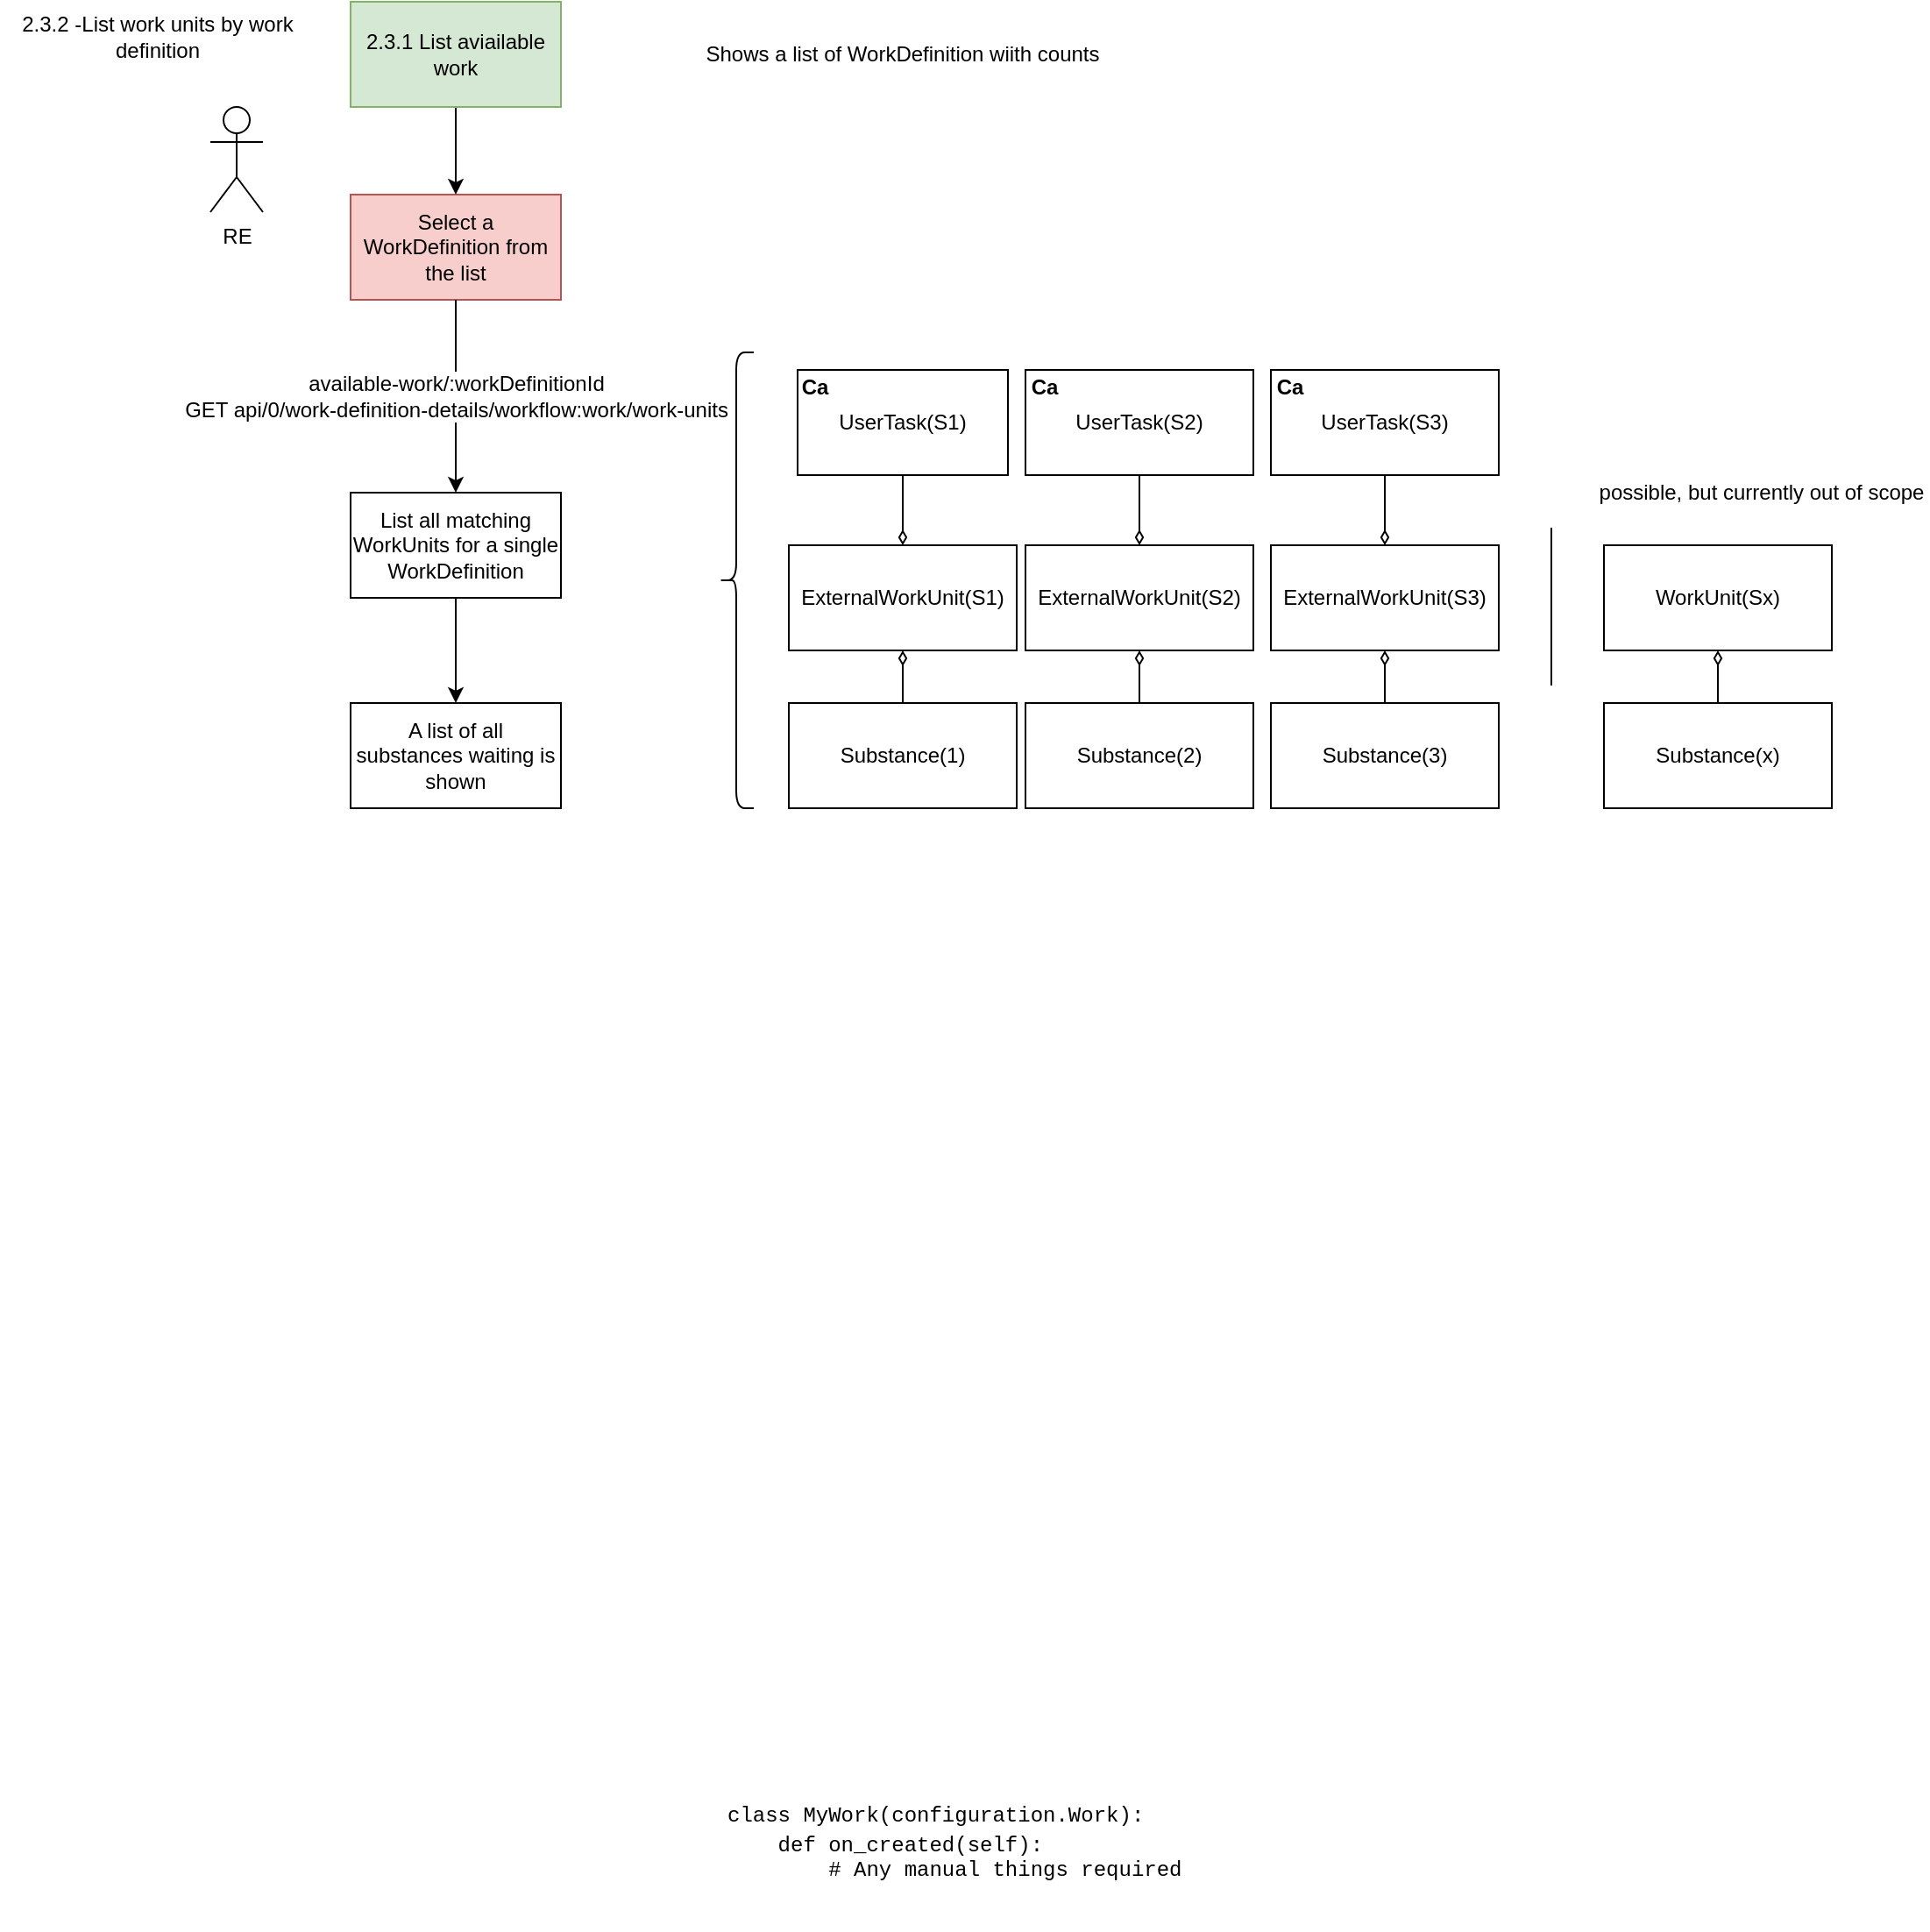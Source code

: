 <mxfile version="13.6.2" type="device"><diagram id="mCSRaiJY3IH5buqbMj5n" name="Page-1"><mxGraphModel dx="859" dy="542" grid="1" gridSize="10" guides="1" tooltips="1" connect="1" arrows="1" fold="1" page="1" pageScale="1" pageWidth="850" pageHeight="1100" math="0" shadow="0"><root><mxCell id="0"/><mxCell id="1" parent="0"/><mxCell id="rapCEkelF7pqQKA2y6VM-1" value="RE" style="shape=umlActor;verticalLabelPosition=bottom;verticalAlign=top;html=1;outlineConnect=0;fontSize=12;" parent="1" vertex="1"><mxGeometry x="170" y="100" width="30" height="60" as="geometry"/></mxCell><mxCell id="rapCEkelF7pqQKA2y6VM-4" value="" style="edgeStyle=orthogonalEdgeStyle;rounded=0;orthogonalLoop=1;jettySize=auto;html=1;endArrow=classic;endFill=1;fontSize=12;exitX=0.5;exitY=1;exitDx=0;exitDy=0;" parent="1" source="rapCEkelF7pqQKA2y6VM-38" target="rapCEkelF7pqQKA2y6VM-7" edge="1"><mxGeometry relative="1" as="geometry"><mxPoint x="310" y="370" as="sourcePoint"/></mxGeometry></mxCell><mxCell id="rapCEkelF7pqQKA2y6VM-5" value="Select a WorkDefinition from the list" style="whiteSpace=wrap;html=1;rounded=0;fillColor=#f8cecc;strokeColor=#b85450;" parent="1" vertex="1"><mxGeometry x="250" y="150" width="120" height="60" as="geometry"/></mxCell><mxCell id="rapCEkelF7pqQKA2y6VM-7" value="A list of all substances waiting is shown" style="whiteSpace=wrap;html=1;rounded=0;" parent="1" vertex="1"><mxGeometry x="250" y="440" width="120" height="60" as="geometry"/></mxCell><mxCell id="rapCEkelF7pqQKA2y6VM-36" value="&lt;h1&gt;&lt;div style=&quot;text-align: justify&quot;&gt;&lt;span style=&quot;font-family: &amp;#34;courier new&amp;#34; ; font-size: 12px ; font-weight: normal&quot;&gt;class MyWork(configuration.Work):&lt;/span&gt;&lt;br&gt;&lt;/div&gt;&lt;font face=&quot;Courier New&quot; style=&quot;font-size: 12px ; font-weight: normal&quot;&gt;&lt;div style=&quot;text-align: justify&quot;&gt;&lt;span&gt;&amp;nbsp; &amp;nbsp; def on_created(self):&lt;/span&gt;&lt;/div&gt;&lt;div style=&quot;text-align: justify&quot;&gt;&lt;span&gt;&amp;nbsp; &amp;nbsp; &amp;nbsp; &amp;nbsp; # Any manual things required&lt;br&gt;&lt;/span&gt;&lt;/div&gt;&lt;/font&gt;&lt;/h1&gt;" style="text;html=1;strokeColor=none;fillColor=none;spacing=5;spacingTop=-20;whiteSpace=wrap;overflow=hidden;rounded=0;fontSize=12;" parent="1" vertex="1"><mxGeometry x="460" y="1050" width="380" height="90" as="geometry"/></mxCell><mxCell id="rapCEkelF7pqQKA2y6VM-38" value="List all matching WorkUnits for a single WorkDefinition" style="whiteSpace=wrap;html=1;rounded=0;" parent="1" vertex="1"><mxGeometry x="250" y="320" width="120" height="60" as="geometry"/></mxCell><mxCell id="rapCEkelF7pqQKA2y6VM-39" value="available-work/:workDefinitionId&lt;br&gt;GET api/0/work-definition-details/workflow:work/work-units" style="edgeStyle=orthogonalEdgeStyle;rounded=0;orthogonalLoop=1;jettySize=auto;html=1;endArrow=classic;endFill=1;fontSize=12;" parent="1" source="rapCEkelF7pqQKA2y6VM-5" target="rapCEkelF7pqQKA2y6VM-38" edge="1"><mxGeometry relative="1" as="geometry"><mxPoint x="310" y="190" as="sourcePoint"/><mxPoint x="310" y="440" as="targetPoint"/></mxGeometry></mxCell><mxCell id="rapCEkelF7pqQKA2y6VM-40" value="" style="shape=curlyBracket;whiteSpace=wrap;html=1;rounded=1;" parent="1" vertex="1"><mxGeometry x="460" y="240" width="20" height="260" as="geometry"/></mxCell><mxCell id="rapCEkelF7pqQKA2y6VM-41" value="" style="group" parent="1" vertex="1" connectable="0"><mxGeometry x="505" y="250" width="120" height="60" as="geometry"/></mxCell><mxCell id="rapCEkelF7pqQKA2y6VM-42" value="" style="group;recursiveResize=1;" parent="rapCEkelF7pqQKA2y6VM-41" vertex="1" connectable="0"><mxGeometry width="120" height="60" as="geometry"/></mxCell><mxCell id="rapCEkelF7pqQKA2y6VM-43" value="" style="group" parent="rapCEkelF7pqQKA2y6VM-42" vertex="1" connectable="0"><mxGeometry width="120" height="60" as="geometry"/></mxCell><mxCell id="rapCEkelF7pqQKA2y6VM-44" value="UserTask(S1)" style="rounded=0;whiteSpace=wrap;html=1;fillColor=#FFFFFF;fontSize=12;" parent="rapCEkelF7pqQKA2y6VM-43" vertex="1"><mxGeometry width="120" height="60" as="geometry"/></mxCell><mxCell id="rapCEkelF7pqQKA2y6VM-45" value="&lt;b&gt;Ca&lt;/b&gt;" style="text;html=1;strokeColor=none;fillColor=none;align=center;verticalAlign=middle;whiteSpace=wrap;rounded=0;" parent="rapCEkelF7pqQKA2y6VM-43" vertex="1"><mxGeometry width="20" height="20" as="geometry"/></mxCell><mxCell id="rapCEkelF7pqQKA2y6VM-46" value="" style="group" parent="1" vertex="1" connectable="0"><mxGeometry x="635" y="250" width="130" height="60" as="geometry"/></mxCell><mxCell id="rapCEkelF7pqQKA2y6VM-47" value="" style="group;recursiveResize=1;" parent="rapCEkelF7pqQKA2y6VM-46" vertex="1" connectable="0"><mxGeometry width="130" height="60" as="geometry"/></mxCell><mxCell id="rapCEkelF7pqQKA2y6VM-48" value="" style="group" parent="rapCEkelF7pqQKA2y6VM-47" vertex="1" connectable="0"><mxGeometry width="130" height="60" as="geometry"/></mxCell><mxCell id="rapCEkelF7pqQKA2y6VM-49" value="UserTask(S2)" style="rounded=0;whiteSpace=wrap;html=1;fillColor=#FFFFFF;fontSize=12;" parent="rapCEkelF7pqQKA2y6VM-48" vertex="1"><mxGeometry width="130" height="60" as="geometry"/></mxCell><mxCell id="rapCEkelF7pqQKA2y6VM-50" value="&lt;b&gt;Ca&lt;/b&gt;" style="text;html=1;strokeColor=none;fillColor=none;align=center;verticalAlign=middle;whiteSpace=wrap;rounded=0;" parent="rapCEkelF7pqQKA2y6VM-48" vertex="1"><mxGeometry width="21.667" height="20" as="geometry"/></mxCell><mxCell id="rapCEkelF7pqQKA2y6VM-51" value="" style="group" parent="1" vertex="1" connectable="0"><mxGeometry x="775" y="250" width="130" height="60" as="geometry"/></mxCell><mxCell id="rapCEkelF7pqQKA2y6VM-52" value="" style="group;recursiveResize=1;" parent="rapCEkelF7pqQKA2y6VM-51" vertex="1" connectable="0"><mxGeometry width="130" height="60" as="geometry"/></mxCell><mxCell id="rapCEkelF7pqQKA2y6VM-53" value="" style="group" parent="rapCEkelF7pqQKA2y6VM-52" vertex="1" connectable="0"><mxGeometry width="130" height="60" as="geometry"/></mxCell><mxCell id="rapCEkelF7pqQKA2y6VM-54" value="UserTask(S3)" style="rounded=0;whiteSpace=wrap;html=1;fillColor=#FFFFFF;fontSize=12;" parent="rapCEkelF7pqQKA2y6VM-53" vertex="1"><mxGeometry width="130" height="60" as="geometry"/></mxCell><mxCell id="rapCEkelF7pqQKA2y6VM-55" value="&lt;b&gt;Ca&lt;/b&gt;" style="text;html=1;strokeColor=none;fillColor=none;align=center;verticalAlign=middle;whiteSpace=wrap;rounded=0;" parent="rapCEkelF7pqQKA2y6VM-53" vertex="1"><mxGeometry width="21.667" height="20" as="geometry"/></mxCell><mxCell id="rapCEkelF7pqQKA2y6VM-56" value="" style="edgeStyle=orthogonalEdgeStyle;rounded=0;orthogonalLoop=1;jettySize=auto;html=1;startArrow=diamondThin;startFill=0;endArrow=none;endFill=0;" parent="1" source="rapCEkelF7pqQKA2y6VM-57" target="rapCEkelF7pqQKA2y6VM-44" edge="1"><mxGeometry relative="1" as="geometry"/></mxCell><mxCell id="lCYFSIBym9e-zoEw84VF-13" style="edgeStyle=orthogonalEdgeStyle;rounded=0;orthogonalLoop=1;jettySize=auto;html=1;startArrow=diamondThin;startFill=0;endArrow=none;endFill=0;" edge="1" parent="1" source="rapCEkelF7pqQKA2y6VM-57" target="lCYFSIBym9e-zoEw84VF-10"><mxGeometry relative="1" as="geometry"/></mxCell><mxCell id="rapCEkelF7pqQKA2y6VM-57" value="ExternalWorkUnit(S1)" style="rounded=0;whiteSpace=wrap;html=1;fontSize=12;" parent="1" vertex="1"><mxGeometry x="500" y="350" width="130" height="60" as="geometry"/></mxCell><mxCell id="rapCEkelF7pqQKA2y6VM-58" value="" style="edgeStyle=orthogonalEdgeStyle;rounded=0;orthogonalLoop=1;jettySize=auto;html=1;startArrow=diamondThin;startFill=0;endArrow=none;endFill=0;" parent="1" source="rapCEkelF7pqQKA2y6VM-59" target="rapCEkelF7pqQKA2y6VM-49" edge="1"><mxGeometry relative="1" as="geometry"/></mxCell><mxCell id="lCYFSIBym9e-zoEw84VF-14" style="edgeStyle=orthogonalEdgeStyle;rounded=0;orthogonalLoop=1;jettySize=auto;html=1;startArrow=diamondThin;startFill=0;endArrow=none;endFill=0;" edge="1" parent="1" source="rapCEkelF7pqQKA2y6VM-59" target="lCYFSIBym9e-zoEw84VF-11"><mxGeometry relative="1" as="geometry"/></mxCell><mxCell id="rapCEkelF7pqQKA2y6VM-59" value="ExternalWorkUnit(S2)" style="rounded=0;whiteSpace=wrap;html=1;fontSize=12;" parent="1" vertex="1"><mxGeometry x="635" y="350" width="130" height="60" as="geometry"/></mxCell><mxCell id="rapCEkelF7pqQKA2y6VM-60" value="" style="edgeStyle=orthogonalEdgeStyle;rounded=0;orthogonalLoop=1;jettySize=auto;html=1;startArrow=diamondThin;startFill=0;endArrow=none;endFill=0;" parent="1" source="rapCEkelF7pqQKA2y6VM-61" target="rapCEkelF7pqQKA2y6VM-54" edge="1"><mxGeometry relative="1" as="geometry"/></mxCell><mxCell id="lCYFSIBym9e-zoEw84VF-16" style="edgeStyle=orthogonalEdgeStyle;rounded=0;orthogonalLoop=1;jettySize=auto;html=1;startArrow=diamondThin;startFill=0;endArrow=none;endFill=0;" edge="1" parent="1" source="rapCEkelF7pqQKA2y6VM-61" target="lCYFSIBym9e-zoEw84VF-12"><mxGeometry relative="1" as="geometry"/></mxCell><mxCell id="rapCEkelF7pqQKA2y6VM-61" value="ExternalWorkUnit(S3)" style="rounded=0;whiteSpace=wrap;html=1;fontSize=12;" parent="1" vertex="1"><mxGeometry x="775" y="350" width="130" height="60" as="geometry"/></mxCell><mxCell id="lCYFSIBym9e-zoEw84VF-18" style="edgeStyle=orthogonalEdgeStyle;rounded=0;orthogonalLoop=1;jettySize=auto;html=1;startArrow=diamondThin;startFill=0;endArrow=none;endFill=0;" edge="1" parent="1" source="rapCEkelF7pqQKA2y6VM-62" target="lCYFSIBym9e-zoEw84VF-17"><mxGeometry relative="1" as="geometry"/></mxCell><mxCell id="rapCEkelF7pqQKA2y6VM-62" value="WorkUnit(Sx)" style="rounded=0;whiteSpace=wrap;html=1;fontSize=12;" parent="1" vertex="1"><mxGeometry x="965" y="350" width="130" height="60" as="geometry"/></mxCell><mxCell id="rapCEkelF7pqQKA2y6VM-63" value="" style="endArrow=none;html=1;" parent="1" edge="1"><mxGeometry width="50" height="50" relative="1" as="geometry"><mxPoint x="935" y="430" as="sourcePoint"/><mxPoint x="935" y="340" as="targetPoint"/></mxGeometry></mxCell><mxCell id="rapCEkelF7pqQKA2y6VM-64" value="possible, but currently out of scope" style="text;html=1;strokeColor=none;fillColor=none;align=center;verticalAlign=middle;whiteSpace=wrap;rounded=0;" parent="1" vertex="1"><mxGeometry x="960" y="310" width="190" height="20" as="geometry"/></mxCell><mxCell id="lCYFSIBym9e-zoEw84VF-5" style="edgeStyle=orthogonalEdgeStyle;rounded=0;orthogonalLoop=1;jettySize=auto;html=1;" edge="1" parent="1" source="lCYFSIBym9e-zoEw84VF-1" target="rapCEkelF7pqQKA2y6VM-5"><mxGeometry relative="1" as="geometry"/></mxCell><mxCell id="lCYFSIBym9e-zoEw84VF-1" value="2.3.1 List aviailable work" style="rounded=0;whiteSpace=wrap;html=1;fillColor=#d5e8d4;strokeColor=#82b366;" vertex="1" parent="1"><mxGeometry x="250" y="40" width="120" height="60" as="geometry"/></mxCell><mxCell id="lCYFSIBym9e-zoEw84VF-4" value="2.3.2 -List work units by work definition" style="text;html=1;strokeColor=none;fillColor=none;align=center;verticalAlign=middle;whiteSpace=wrap;rounded=0;" vertex="1" parent="1"><mxGeometry x="50" y="50" width="180" height="20" as="geometry"/></mxCell><mxCell id="lCYFSIBym9e-zoEw84VF-6" value="Shows a list of WorkDefinition wiith counts" style="text;html=1;strokeColor=none;fillColor=none;align=center;verticalAlign=middle;whiteSpace=wrap;rounded=0;" vertex="1" parent="1"><mxGeometry x="450" y="60" width="230" height="20" as="geometry"/></mxCell><mxCell id="lCYFSIBym9e-zoEw84VF-10" value="Substance(1)" style="rounded=0;whiteSpace=wrap;html=1;fontSize=12;" vertex="1" parent="1"><mxGeometry x="500" y="440" width="130" height="60" as="geometry"/></mxCell><mxCell id="lCYFSIBym9e-zoEw84VF-11" value="Substance(2)" style="rounded=0;whiteSpace=wrap;html=1;fontSize=12;" vertex="1" parent="1"><mxGeometry x="635" y="440" width="130" height="60" as="geometry"/></mxCell><mxCell id="lCYFSIBym9e-zoEw84VF-12" value="Substance(3)" style="rounded=0;whiteSpace=wrap;html=1;fontSize=12;" vertex="1" parent="1"><mxGeometry x="775" y="440" width="130" height="60" as="geometry"/></mxCell><mxCell id="lCYFSIBym9e-zoEw84VF-17" value="Substance(x)" style="rounded=0;whiteSpace=wrap;html=1;fontSize=12;" vertex="1" parent="1"><mxGeometry x="965" y="440" width="130" height="60" as="geometry"/></mxCell></root></mxGraphModel></diagram></mxfile>